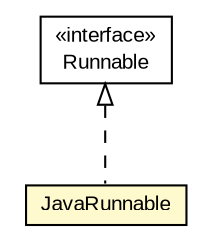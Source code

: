 #!/usr/local/bin/dot
#
# Class diagram 
# Generated by UMLGraph version R5_6-24-gf6e263 (http://www.umlgraph.org/)
#

digraph G {
	edge [fontname="arial",fontsize=10,labelfontname="arial",labelfontsize=10];
	node [fontname="arial",fontsize=10,shape=plaintext];
	nodesep=0.25;
	ranksep=0.5;
	// com.google.code.play2.plugin.AbstractAntJavaBasedPlay2Mojo.JavaRunnable
	c120 [label=<<table title="com.google.code.play2.plugin.AbstractAntJavaBasedPlay2Mojo.JavaRunnable" border="0" cellborder="1" cellspacing="0" cellpadding="2" port="p" bgcolor="lemonChiffon" href="./AbstractAntJavaBasedPlay2Mojo.JavaRunnable.html">
		<tr><td><table border="0" cellspacing="0" cellpadding="1">
<tr><td align="center" balign="center"> JavaRunnable </td></tr>
		</table></td></tr>
		</table>>, URL="./AbstractAntJavaBasedPlay2Mojo.JavaRunnable.html", fontname="arial", fontcolor="black", fontsize=10.0];
	//com.google.code.play2.plugin.AbstractAntJavaBasedPlay2Mojo.JavaRunnable implements java.lang.Runnable
	c121:p -> c120:p [dir=back,arrowtail=empty,style=dashed];
	// java.lang.Runnable
	c121 [label=<<table title="java.lang.Runnable" border="0" cellborder="1" cellspacing="0" cellpadding="2" port="p" href="https://docs.oracle.com/javase/6/docs/api/java/lang/Runnable.html">
		<tr><td><table border="0" cellspacing="0" cellpadding="1">
<tr><td align="center" balign="center"> &#171;interface&#187; </td></tr>
<tr><td align="center" balign="center"> Runnable </td></tr>
		</table></td></tr>
		</table>>, URL="https://docs.oracle.com/javase/6/docs/api/java/lang/Runnable.html", fontname="arial", fontcolor="black", fontsize=10.0];
}

